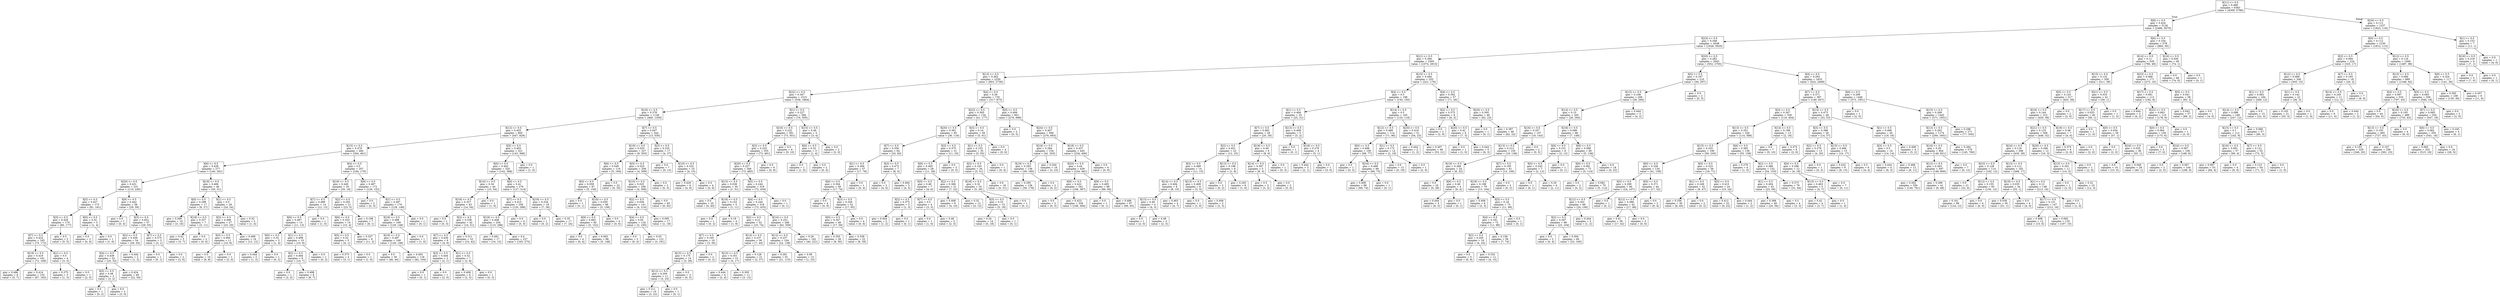 digraph Tree {
node [shape=box] ;
0 [label="X[11] <= 0.5\ngini = 0.489\nsamples = 6363\nvalue = [4309, 5786]"] ;
1 [label="X[8] <= 0.5\ngini = 0.424\nsamples = 5126\nvalue = [2486, 5670]"] ;
0 -> 1 [labeldistance=2.5, labelangle=45, headlabel="True"] ;
2 [label="X[23] <= 0.5\ngini = 0.348\nsamples = 4548\nvalue = [1626, 5620]"] ;
1 -> 2 ;
3 [label="X[21] <= 0.5\ngini = 0.394\nsamples = 2505\nvalue = [1074, 2915]"] ;
2 -> 3 ;
4 [label="X[13] <= 0.5\ngini = 0.362\nsamples = 2250\nvalue = [853, 2739]"] ;
3 -> 4 ;
5 [label="X[22] <= 0.5\ngini = 0.347\nsamples = 1515\nvalue = [536, 1864]"] ;
4 -> 5 ;
6 [label="X[16] <= 0.5\ngini = 0.378\nsamples = 1149\nvalue = [460, 1359]"] ;
5 -> 6 ;
7 [label="X[12] <= 0.5\ngini = 0.455\nsamples = 805\nvalue = [447, 829]"] ;
6 -> 7 ;
8 [label="X[15] <= 0.5\ngini = 0.479\nsamples = 484\nvalue = [304, 461]"] ;
7 -> 8 ;
9 [label="X[6] <= 0.5\ngini = 0.439\nsamples = 277\nvalue = [140, 291]"] ;
8 -> 9 ;
10 [label="X[20] <= 0.5\ngini = 0.431\nsamples = 231\nvalue = [110, 240]"] ;
9 -> 10 ;
11 [label="X[5] <= 0.5\ngini = 0.427\nsamples = 173\nvalue = [81, 181]"] ;
10 -> 11 ;
12 [label="X[3] <= 0.5\ngini = 0.429\nsamples = 170\nvalue = [80, 177]"] ;
11 -> 12 ;
13 [label="X[7] <= 0.5\ngini = 0.423\nsamples = 165\nvalue = [75, 172]"] ;
12 -> 13 ;
14 [label="X[19] <= 0.5\ngini = 0.419\nsamples = 161\nvalue = [72, 169]"] ;
13 -> 14 ;
15 [label="gini = 0.486\nsamples = 9\nvalue = [5, 7]"] ;
14 -> 15 ;
16 [label="gini = 0.414\nsamples = 152\nvalue = [67, 162]"] ;
14 -> 16 ;
17 [label="X[1] <= 0.5\ngini = 0.5\nsamples = 4\nvalue = [3, 3]"] ;
13 -> 17 ;
18 [label="gini = 0.375\nsamples = 3\nvalue = [1, 3]"] ;
17 -> 18 ;
19 [label="gini = 0.0\nsamples = 1\nvalue = [2, 0]"] ;
17 -> 19 ;
20 [label="gini = 0.5\nsamples = 5\nvalue = [5, 5]"] ;
12 -> 20 ;
21 [label="X[0] <= 0.5\ngini = 0.32\nsamples = 3\nvalue = [1, 4]"] ;
11 -> 21 ;
22 [label="gini = 0.0\nsamples = 2\nvalue = [0, 4]"] ;
21 -> 22 ;
23 [label="gini = 0.0\nsamples = 1\nvalue = [1, 0]"] ;
21 -> 23 ;
24 [label="X[9] <= 0.5\ngini = 0.442\nsamples = 58\nvalue = [29, 59]"] ;
10 -> 24 ;
25 [label="gini = 0.0\nsamples = 1\nvalue = [0, 4]"] ;
24 -> 25 ;
26 [label="X[3] <= 0.5\ngini = 0.452\nsamples = 57\nvalue = [29, 55]"] ;
24 -> 26 ;
27 [label="X[2] <= 0.5\ngini = 0.439\nsamples = 54\nvalue = [26, 54]"] ;
26 -> 27 ;
28 [label="X[4] <= 0.5\ngini = 0.439\nsamples = 52\nvalue = [25, 52]"] ;
27 -> 28 ;
29 [label="X[5] <= 0.5\ngini = 0.48\nsamples = 3\nvalue = [3, 2]"] ;
28 -> 29 ;
30 [label="gini = 0.0\nsamples = 1\nvalue = [0, 2]"] ;
29 -> 30 ;
31 [label="gini = 0.0\nsamples = 2\nvalue = [3, 0]"] ;
29 -> 31 ;
32 [label="gini = 0.424\nsamples = 49\nvalue = [22, 50]"] ;
28 -> 32 ;
33 [label="gini = 0.444\nsamples = 2\nvalue = [1, 2]"] ;
27 -> 33 ;
34 [label="X[7] <= 0.5\ngini = 0.375\nsamples = 3\nvalue = [3, 1]"] ;
26 -> 34 ;
35 [label="gini = 0.0\nsamples = 1\nvalue = [0, 1]"] ;
34 -> 35 ;
36 [label="gini = 0.0\nsamples = 2\nvalue = [3, 0]"] ;
34 -> 36 ;
37 [label="X[19] <= 0.5\ngini = 0.466\nsamples = 46\nvalue = [30, 51]"] ;
9 -> 37 ;
38 [label="X[0] <= 0.5\ngini = 0.298\nsamples = 17\nvalue = [6, 27]"] ;
37 -> 38 ;
39 [label="gini = 0.266\nsamples = 10\nvalue = [3, 16]"] ;
38 -> 39 ;
40 [label="X[18] <= 0.5\ngini = 0.337\nsamples = 7\nvalue = [3, 11]"] ;
38 -> 40 ;
41 [label="gini = 0.42\nsamples = 5\nvalue = [3, 7]"] ;
40 -> 41 ;
42 [label="gini = 0.0\nsamples = 2\nvalue = [0, 4]"] ;
40 -> 42 ;
43 [label="X[1] <= 0.5\ngini = 0.5\nsamples = 29\nvalue = [24, 24]"] ;
37 -> 43 ;
44 [label="X[2] <= 0.5\ngini = 0.498\nsamples = 27\nvalue = [23, 20]"] ;
43 -> 44 ;
45 [label="X[3] <= 0.5\ngini = 0.494\nsamples = 11\nvalue = [10, 8]"] ;
44 -> 45 ;
46 [label="gini = 0.5\nsamples = 10\nvalue = [8, 8]"] ;
45 -> 46 ;
47 [label="gini = 0.0\nsamples = 1\nvalue = [2, 0]"] ;
45 -> 47 ;
48 [label="gini = 0.499\nsamples = 16\nvalue = [13, 12]"] ;
44 -> 48 ;
49 [label="gini = 0.32\nsamples = 2\nvalue = [1, 4]"] ;
43 -> 49 ;
50 [label="X[4] <= 0.5\ngini = 0.5\nsamples = 207\nvalue = [164, 170]"] ;
8 -> 50 ;
51 [label="X[19] <= 0.5\ngini = 0.449\nsamples = 35\nvalue = [35, 18]"] ;
50 -> 51 ;
52 [label="X[7] <= 0.5\ngini = 0.499\nsamples = 14\nvalue = [12, 13]"] ;
51 -> 52 ;
53 [label="X[6] <= 0.5\ngini = 0.497\nsamples = 13\nvalue = [11, 13]"] ;
52 -> 53 ;
54 [label="X[0] <= 0.5\ngini = 0.32\nsamples = 3\nvalue = [1, 4]"] ;
53 -> 54 ;
55 [label="gini = 0.444\nsamples = 2\nvalue = [1, 2]"] ;
54 -> 55 ;
56 [label="gini = 0.0\nsamples = 1\nvalue = [0, 2]"] ;
54 -> 56 ;
57 [label="X[1] <= 0.5\ngini = 0.499\nsamples = 10\nvalue = [10, 9]"] ;
53 -> 57 ;
58 [label="X[2] <= 0.5\ngini = 0.484\nsamples = 9\nvalue = [10, 7]"] ;
57 -> 58 ;
59 [label="gini = 0.0\nsamples = 1\nvalue = [2, 0]"] ;
58 -> 59 ;
60 [label="gini = 0.498\nsamples = 8\nvalue = [8, 7]"] ;
58 -> 60 ;
61 [label="gini = 0.0\nsamples = 1\nvalue = [0, 2]"] ;
57 -> 61 ;
62 [label="gini = 0.0\nsamples = 1\nvalue = [1, 0]"] ;
52 -> 62 ;
63 [label="X[2] <= 0.5\ngini = 0.293\nsamples = 21\nvalue = [23, 5]"] ;
51 -> 63 ;
64 [label="X[6] <= 0.5\ngini = 0.332\nsamples = 14\nvalue = [15, 4]"] ;
63 -> 64 ;
65 [label="X[5] <= 0.5\ngini = 0.32\nsamples = 5\nvalue = [4, 1]"] ;
64 -> 65 ;
66 [label="gini = 0.375\nsamples = 4\nvalue = [3, 1]"] ;
65 -> 66 ;
67 [label="gini = 0.0\nsamples = 1\nvalue = [1, 0]"] ;
65 -> 67 ;
68 [label="gini = 0.337\nsamples = 9\nvalue = [11, 3]"] ;
64 -> 68 ;
69 [label="gini = 0.198\nsamples = 7\nvalue = [8, 1]"] ;
63 -> 69 ;
70 [label="X[9] <= 0.5\ngini = 0.497\nsamples = 172\nvalue = [129, 152]"] ;
50 -> 70 ;
71 [label="gini = 0.0\nsamples = 2\nvalue = [0, 3]"] ;
70 -> 71 ;
72 [label="X[1] <= 0.5\ngini = 0.497\nsamples = 170\nvalue = [129, 149]"] ;
70 -> 72 ;
73 [label="X[18] <= 0.5\ngini = 0.498\nsamples = 169\nvalue = [129, 148]"] ;
72 -> 73 ;
74 [label="X[19] <= 0.5\ngini = 0.497\nsamples = 168\nvalue = [128, 148]"] ;
73 -> 74 ;
75 [label="gini = 0.5\nsamples = 50\nvalue = [46, 44]"] ;
74 -> 75 ;
76 [label="gini = 0.493\nsamples = 118\nvalue = [82, 104]"] ;
74 -> 76 ;
77 [label="gini = 0.0\nsamples = 1\nvalue = [1, 0]"] ;
73 -> 77 ;
78 [label="gini = 0.0\nsamples = 1\nvalue = [0, 1]"] ;
72 -> 78 ;
79 [label="X[5] <= 0.5\ngini = 0.403\nsamples = 321\nvalue = [143, 368]"] ;
7 -> 79 ;
80 [label="X[0] <= 0.5\ngini = 0.402\nsamples = 320\nvalue = [142, 368]"] ;
79 -> 80 ;
81 [label="X[10] <= 0.5\ngini = 0.34\nsamples = 44\nvalue = [15, 54]"] ;
80 -> 81 ;
82 [label="X[19] <= 0.5\ngini = 0.327\nsamples = 43\nvalue = [14, 54]"] ;
81 -> 82 ;
83 [label="gini = 0.0\nsamples = 1\nvalue = [0, 3]"] ;
82 -> 83 ;
84 [label="X[2] <= 0.5\ngini = 0.338\nsamples = 42\nvalue = [14, 51]"] ;
82 -> 84 ;
85 [label="X[7] <= 0.5\ngini = 0.426\nsamples = 9\nvalue = [4, 9]"] ;
84 -> 85 ;
86 [label="X[3] <= 0.5\ngini = 0.444\nsamples = 2\nvalue = [2, 1]"] ;
85 -> 86 ;
87 [label="gini = 0.0\nsamples = 1\nvalue = [0, 1]"] ;
86 -> 87 ;
88 [label="gini = 0.0\nsamples = 1\nvalue = [2, 0]"] ;
86 -> 88 ;
89 [label="X[1] <= 0.5\ngini = 0.32\nsamples = 7\nvalue = [2, 8]"] ;
85 -> 89 ;
90 [label="gini = 0.408\nsamples = 6\nvalue = [2, 5]"] ;
89 -> 90 ;
91 [label="gini = 0.0\nsamples = 1\nvalue = [0, 3]"] ;
89 -> 91 ;
92 [label="gini = 0.311\nsamples = 33\nvalue = [10, 42]"] ;
84 -> 92 ;
93 [label="gini = 0.0\nsamples = 1\nvalue = [1, 0]"] ;
81 -> 93 ;
94 [label="X[6] <= 0.5\ngini = 0.41\nsamples = 276\nvalue = [127, 314]"] ;
80 -> 94 ;
95 [label="X[7] <= 0.5\ngini = 0.415\nsamples = 258\nvalue = [120, 288]"] ;
94 -> 95 ;
96 [label="X[19] <= 0.5\ngini = 0.408\nsamples = 254\nvalue = [115, 288]"] ;
95 -> 96 ;
97 [label="gini = 0.491\nsamples = 17\nvalue = [10, 13]"] ;
96 -> 97 ;
98 [label="gini = 0.4\nsamples = 237\nvalue = [105, 275]"] ;
96 -> 98 ;
99 [label="gini = 0.0\nsamples = 4\nvalue = [5, 0]"] ;
95 -> 99 ;
100 [label="X[19] <= 0.5\ngini = 0.334\nsamples = 18\nvalue = [7, 26]"] ;
94 -> 100 ;
101 [label="gini = 0.0\nsamples = 1\nvalue = [0, 2]"] ;
100 -> 101 ;
102 [label="gini = 0.35\nsamples = 17\nvalue = [7, 24]"] ;
100 -> 102 ;
103 [label="gini = 0.0\nsamples = 1\nvalue = [1, 0]"] ;
79 -> 103 ;
104 [label="X[7] <= 0.5\ngini = 0.047\nsamples = 344\nvalue = [13, 530]"] ;
6 -> 104 ;
105 [label="X[19] <= 0.5\ngini = 0.035\nsamples = 327\nvalue = [9, 503]"] ;
104 -> 105 ;
106 [label="X[6] <= 0.5\ngini = 0.049\nsamples = 119\nvalue = [5, 194]"] ;
105 -> 106 ;
107 [label="X[0] <= 0.5\ngini = 0.059\nsamples = 97\nvalue = [5, 159]"] ;
106 -> 107 ;
108 [label="gini = 0.0\nsamples = 1\nvalue = [0, 1]"] ;
107 -> 108 ;
109 [label="X[18] <= 0.5\ngini = 0.059\nsamples = 96\nvalue = [5, 158]"] ;
107 -> 109 ;
110 [label="X[9] <= 0.5\ngini = 0.062\nsamples = 92\nvalue = [5, 152]"] ;
109 -> 110 ;
111 [label="gini = 0.0\nsamples = 4\nvalue = [0, 4]"] ;
110 -> 111 ;
112 [label="gini = 0.063\nsamples = 88\nvalue = [5, 148]"] ;
110 -> 112 ;
113 [label="gini = 0.0\nsamples = 4\nvalue = [0, 6]"] ;
109 -> 113 ;
114 [label="gini = 0.0\nsamples = 22\nvalue = [0, 35]"] ;
106 -> 114 ;
115 [label="X[5] <= 0.5\ngini = 0.025\nsamples = 208\nvalue = [4, 309]"] ;
105 -> 115 ;
116 [label="X[10] <= 0.5\ngini = 0.025\nsamples = 206\nvalue = [4, 306]"] ;
115 -> 116 ;
117 [label="X[2] <= 0.5\ngini = 0.036\nsamples = 141\nvalue = [4, 214]"] ;
116 -> 117 ;
118 [label="X[4] <= 0.5\ngini = 0.03\nsamples = 124\nvalue = [3, 195]"] ;
117 -> 118 ;
119 [label="gini = 0.0\nsamples = 3\nvalue = [0, 4]"] ;
118 -> 119 ;
120 [label="gini = 0.03\nsamples = 121\nvalue = [3, 191]"] ;
118 -> 120 ;
121 [label="gini = 0.095\nsamples = 17\nvalue = [1, 19]"] ;
117 -> 121 ;
122 [label="gini = 0.0\nsamples = 65\nvalue = [0, 92]"] ;
116 -> 122 ;
123 [label="gini = 0.0\nsamples = 2\nvalue = [0, 3]"] ;
115 -> 123 ;
124 [label="X[3] <= 0.5\ngini = 0.225\nsamples = 17\nvalue = [4, 27]"] ;
104 -> 124 ;
125 [label="gini = 0.0\nsamples = 7\nvalue = [0, 12]"] ;
124 -> 125 ;
126 [label="X[10] <= 0.5\ngini = 0.332\nsamples = 10\nvalue = [4, 15]"] ;
124 -> 126 ;
127 [label="gini = 0.426\nsamples = 6\nvalue = [4, 9]"] ;
126 -> 127 ;
128 [label="gini = 0.0\nsamples = 4\nvalue = [0, 6]"] ;
126 -> 128 ;
129 [label="X[1] <= 0.5\ngini = 0.227\nsamples = 366\nvalue = [76, 505]"] ;
5 -> 129 ;
130 [label="X[16] <= 0.5\ngini = 0.222\nsamples = 361\nvalue = [73, 501]"] ;
129 -> 130 ;
131 [label="X[3] <= 0.5\ngini = 0.225\nsamples = 355\nvalue = [73, 491]"] ;
130 -> 131 ;
132 [label="X[20] <= 0.5\ngini = 0.227\nsamples = 349\nvalue = [73, 485]"] ;
131 -> 132 ;
133 [label="X[15] <= 0.5\ngini = 0.038\nsamples = 30\nvalue = [1, 51]"] ;
132 -> 133 ;
134 [label="gini = 0.0\nsamples = 25\nvalue = [0, 40]"] ;
133 -> 134 ;
135 [label="X[18] <= 0.5\ngini = 0.153\nsamples = 5\nvalue = [1, 11]"] ;
133 -> 135 ;
136 [label="gini = 0.0\nsamples = 1\nvalue = [0, 2]"] ;
135 -> 136 ;
137 [label="gini = 0.18\nsamples = 4\nvalue = [1, 9]"] ;
135 -> 137 ;
138 [label="X[5] <= 0.5\ngini = 0.244\nsamples = 319\nvalue = [72, 434]"] ;
132 -> 138 ;
139 [label="X[4] <= 0.5\ngini = 0.244\nsamples = 318\nvalue = [72, 433]"] ;
138 -> 139 ;
140 [label="X[2] <= 0.5\ngini = 0.21\nsamples = 52\nvalue = [10, 74]"] ;
139 -> 140 ;
141 [label="X[7] <= 0.5\ngini = 0.165\nsamples = 16\nvalue = [3, 30]"] ;
140 -> 141 ;
142 [label="X[15] <= 0.5\ngini = 0.175\nsamples = 14\nvalue = [3, 28]"] ;
141 -> 142 ;
143 [label="X[12] <= 0.5\ngini = 0.204\nsamples = 11\nvalue = [3, 23]"] ;
142 -> 143 ;
144 [label="gini = 0.211\nsamples = 10\nvalue = [3, 22]"] ;
143 -> 144 ;
145 [label="gini = 0.0\nsamples = 1\nvalue = [0, 1]"] ;
143 -> 145 ;
146 [label="gini = 0.0\nsamples = 3\nvalue = [0, 5]"] ;
142 -> 146 ;
147 [label="gini = 0.0\nsamples = 2\nvalue = [0, 2]"] ;
141 -> 147 ;
148 [label="X[14] <= 0.5\ngini = 0.237\nsamples = 36\nvalue = [7, 44]"] ;
140 -> 148 ;
149 [label="X[15] <= 0.5\ngini = 0.351\nsamples = 15\nvalue = [5, 17]"] ;
148 -> 149 ;
150 [label="gini = 0.444\nsamples = 4\nvalue = [2, 4]"] ;
149 -> 150 ;
151 [label="gini = 0.305\nsamples = 11\nvalue = [3, 13]"] ;
149 -> 151 ;
152 [label="gini = 0.128\nsamples = 21\nvalue = [2, 27]"] ;
148 -> 152 ;
153 [label="X[14] <= 0.5\ngini = 0.251\nsamples = 266\nvalue = [62, 359]"] ;
139 -> 153 ;
154 [label="X[12] <= 0.5\ngini = 0.237\nsamples = 104\nvalue = [22, 138]"] ;
153 -> 154 ;
155 [label="gini = 0.261\nsamples = 91\nvalue = [21, 115]"] ;
154 -> 155 ;
156 [label="gini = 0.08\nsamples = 13\nvalue = [1, 23]"] ;
154 -> 156 ;
157 [label="gini = 0.26\nsamples = 162\nvalue = [40, 221]"] ;
153 -> 157 ;
158 [label="gini = 0.0\nsamples = 1\nvalue = [0, 1]"] ;
138 -> 158 ;
159 [label="gini = 0.0\nsamples = 6\nvalue = [0, 6]"] ;
131 -> 159 ;
160 [label="gini = 0.0\nsamples = 6\nvalue = [0, 10]"] ;
130 -> 160 ;
161 [label="X[15] <= 0.5\ngini = 0.49\nsamples = 5\nvalue = [3, 4]"] ;
129 -> 161 ;
162 [label="X[6] <= 0.5\ngini = 0.32\nsamples = 3\nvalue = [1, 4]"] ;
161 -> 162 ;
163 [label="gini = 0.0\nsamples = 1\nvalue = [1, 0]"] ;
162 -> 163 ;
164 [label="gini = 0.0\nsamples = 2\nvalue = [0, 4]"] ;
162 -> 164 ;
165 [label="gini = 0.0\nsamples = 2\nvalue = [2, 0]"] ;
161 -> 165 ;
166 [label="X[4] <= 0.5\ngini = 0.39\nsamples = 735\nvalue = [317, 875]"] ;
4 -> 166 ;
167 [label="X[22] <= 0.5\ngini = 0.305\nsamples = 134\nvalue = [41, 177]"] ;
166 -> 167 ;
168 [label="X[20] <= 0.5\ngini = 0.361\nsamples = 95\nvalue = [36, 116]"] ;
167 -> 168 ;
169 [label="X[7] <= 0.5\ngini = 0.356\nsamples = 64\nvalue = [25, 83]"] ;
168 -> 169 ;
170 [label="X[1] <= 0.5\ngini = 0.294\nsamples = 57\nvalue = [17, 78]"] ;
169 -> 170 ;
171 [label="X[6] <= 0.5\ngini = 0.304\nsamples = 56\nvalue = [17, 74]"] ;
170 -> 171 ;
172 [label="gini = 0.0\nsamples = 4\nvalue = [0, 9]"] ;
171 -> 172 ;
173 [label="X[3] <= 0.5\ngini = 0.329\nsamples = 52\nvalue = [17, 65]"] ;
171 -> 173 ;
174 [label="X[0] <= 0.5\ngini = 0.347\nsamples = 48\nvalue = [17, 59]"] ;
173 -> 174 ;
175 [label="gini = 0.355\nsamples = 26\nvalue = [9, 30]"] ;
174 -> 175 ;
176 [label="gini = 0.339\nsamples = 22\nvalue = [8, 29]"] ;
174 -> 176 ;
177 [label="gini = 0.0\nsamples = 4\nvalue = [0, 6]"] ;
173 -> 177 ;
178 [label="gini = 0.0\nsamples = 1\nvalue = [0, 4]"] ;
170 -> 178 ;
179 [label="X[3] <= 0.5\ngini = 0.473\nsamples = 7\nvalue = [8, 5]"] ;
169 -> 179 ;
180 [label="gini = 0.0\nsamples = 2\nvalue = [4, 0]"] ;
179 -> 180 ;
181 [label="gini = 0.494\nsamples = 5\nvalue = [4, 5]"] ;
179 -> 181 ;
182 [label="X[3] <= 0.5\ngini = 0.375\nsamples = 31\nvalue = [11, 33]"] ;
168 -> 182 ;
183 [label="X[6] <= 0.5\ngini = 0.405\nsamples = 28\nvalue = [11, 28]"] ;
182 -> 183 ;
184 [label="X[0] <= 0.5\ngini = 0.48\nsamples = 7\nvalue = [4, 6]"] ;
183 -> 184 ;
185 [label="X[2] <= 0.5\ngini = 0.375\nsamples = 3\nvalue = [1, 3]"] ;
184 -> 185 ;
186 [label="gini = 0.444\nsamples = 2\nvalue = [1, 2]"] ;
185 -> 186 ;
187 [label="gini = 0.0\nsamples = 1\nvalue = [0, 1]"] ;
185 -> 187 ;
188 [label="X[7] <= 0.5\ngini = 0.5\nsamples = 4\nvalue = [3, 3]"] ;
184 -> 188 ;
189 [label="gini = 0.0\nsamples = 1\nvalue = [1, 0]"] ;
188 -> 189 ;
190 [label="gini = 0.48\nsamples = 3\nvalue = [2, 3]"] ;
188 -> 190 ;
191 [label="X[2] <= 0.5\ngini = 0.366\nsamples = 21\nvalue = [7, 22]"] ;
183 -> 191 ;
192 [label="gini = 0.408\nsamples = 9\nvalue = [4, 10]"] ;
191 -> 192 ;
193 [label="gini = 0.32\nsamples = 12\nvalue = [3, 12]"] ;
191 -> 193 ;
194 [label="gini = 0.0\nsamples = 3\nvalue = [0, 5]"] ;
182 -> 194 ;
195 [label="X[3] <= 0.5\ngini = 0.14\nsamples = 39\nvalue = [5, 61]"] ;
167 -> 195 ;
196 [label="X[1] <= 0.5\ngini = 0.153\nsamples = 35\nvalue = [5, 55]"] ;
195 -> 196 ;
197 [label="X[2] <= 0.5\ngini = 0.163\nsamples = 34\nvalue = [5, 51]"] ;
196 -> 197 ;
198 [label="X[18] <= 0.5\ngini = 0.32\nsamples = 16\nvalue = [5, 20]"] ;
197 -> 198 ;
199 [label="X[5] <= 0.5\ngini = 0.33\nsamples = 15\nvalue = [5, 19]"] ;
198 -> 199 ;
200 [label="gini = 0.34\nsamples = 14\nvalue = [5, 18]"] ;
199 -> 200 ;
201 [label="gini = 0.0\nsamples = 1\nvalue = [0, 1]"] ;
199 -> 201 ;
202 [label="gini = 0.0\nsamples = 1\nvalue = [0, 1]"] ;
198 -> 202 ;
203 [label="gini = 0.0\nsamples = 18\nvalue = [0, 31]"] ;
197 -> 203 ;
204 [label="gini = 0.0\nsamples = 1\nvalue = [0, 4]"] ;
196 -> 204 ;
205 [label="gini = 0.0\nsamples = 4\nvalue = [0, 6]"] ;
195 -> 205 ;
206 [label="X[0] <= 0.5\ngini = 0.406\nsamples = 601\nvalue = [276, 698]"] ;
166 -> 206 ;
207 [label="gini = 0.0\nsamples = 2\nvalue = [0, 5]"] ;
206 -> 207 ;
208 [label="X[24] <= 0.5\ngini = 0.407\nsamples = 599\nvalue = [276, 693]"] ;
206 -> 208 ;
209 [label="X[18] <= 0.5\ngini = 0.284\nsamples = 154\nvalue = [42, 203]"] ;
208 -> 209 ;
210 [label="X[19] <= 0.5\ngini = 0.293\nsamples = 138\nvalue = [39, 180]"] ;
209 -> 210 ;
211 [label="gini = 0.295\nsamples = 136\nvalue = [39, 178]"] ;
210 -> 211 ;
212 [label="gini = 0.0\nsamples = 2\nvalue = [0, 2]"] ;
210 -> 212 ;
213 [label="gini = 0.204\nsamples = 16\nvalue = [3, 23]"] ;
209 -> 213 ;
214 [label="X[18] <= 0.5\ngini = 0.437\nsamples = 445\nvalue = [234, 490]"] ;
208 -> 214 ;
215 [label="X[20] <= 0.5\ngini = 0.44\nsamples = 439\nvalue = [234, 481]"] ;
214 -> 215 ;
216 [label="X[9] <= 0.5\ngini = 0.422\nsamples = 341\nvalue = [168, 387]"] ;
215 -> 216 ;
217 [label="gini = 0.0\nsamples = 2\nvalue = [0, 3]"] ;
216 -> 217 ;
218 [label="gini = 0.423\nsamples = 339\nvalue = [168, 384]"] ;
216 -> 218 ;
219 [label="X[9] <= 0.5\ngini = 0.485\nsamples = 98\nvalue = [66, 94]"] ;
215 -> 219 ;
220 [label="gini = 0.0\nsamples = 1\nvalue = [0, 1]"] ;
219 -> 220 ;
221 [label="gini = 0.486\nsamples = 97\nvalue = [66, 93]"] ;
219 -> 221 ;
222 [label="gini = 0.0\nsamples = 6\nvalue = [0, 9]"] ;
214 -> 222 ;
223 [label="X[15] <= 0.5\ngini = 0.494\nsamples = 255\nvalue = [221, 176]"] ;
3 -> 223 ;
224 [label="X[4] <= 0.5\ngini = 0.5\nsamples = 198\nvalue = [150, 150]"] ;
223 -> 224 ;
225 [label="X[1] <= 0.5\ngini = 0.494\nsamples = 33\nvalue = [25, 31]"] ;
224 -> 225 ;
226 [label="X[7] <= 0.5\ngini = 0.483\nsamples = 28\nvalue = [20, 29]"] ;
225 -> 226 ;
227 [label="X[2] <= 0.5\ngini = 0.451\nsamples = 22\nvalue = [12, 23]"] ;
226 -> 227 ;
228 [label="X[3] <= 0.5\ngini = 0.488\nsamples = 14\nvalue = [11, 15]"] ;
227 -> 228 ;
229 [label="X[14] <= 0.5\ngini = 0.494\nsamples = 8\nvalue = [8, 10]"] ;
228 -> 229 ;
230 [label="X[13] <= 0.5\ngini = 0.49\nsamples = 4\nvalue = [4, 3]"] ;
229 -> 230 ;
231 [label="gini = 0.0\nsamples = 1\nvalue = [2, 0]"] ;
230 -> 231 ;
232 [label="gini = 0.48\nsamples = 3\nvalue = [2, 3]"] ;
230 -> 232 ;
233 [label="gini = 0.463\nsamples = 4\nvalue = [4, 7]"] ;
229 -> 233 ;
234 [label="X[13] <= 0.5\ngini = 0.469\nsamples = 6\nvalue = [3, 5]"] ;
228 -> 234 ;
235 [label="gini = 0.0\nsamples = 1\nvalue = [1, 0]"] ;
234 -> 235 ;
236 [label="gini = 0.408\nsamples = 5\nvalue = [2, 5]"] ;
234 -> 236 ;
237 [label="X[13] <= 0.5\ngini = 0.198\nsamples = 8\nvalue = [1, 8]"] ;
227 -> 237 ;
238 [label="gini = 0.0\nsamples = 2\nvalue = [0, 2]"] ;
237 -> 238 ;
239 [label="gini = 0.245\nsamples = 6\nvalue = [1, 6]"] ;
237 -> 239 ;
240 [label="X[18] <= 0.5\ngini = 0.49\nsamples = 6\nvalue = [8, 6]"] ;
226 -> 240 ;
241 [label="X[14] <= 0.5\ngini = 0.397\nsamples = 5\nvalue = [8, 3]"] ;
240 -> 241 ;
242 [label="gini = 0.5\nsamples = 3\nvalue = [3, 3]"] ;
241 -> 242 ;
243 [label="gini = 0.0\nsamples = 2\nvalue = [5, 0]"] ;
241 -> 243 ;
244 [label="gini = 0.0\nsamples = 1\nvalue = [0, 3]"] ;
240 -> 244 ;
245 [label="X[13] <= 0.5\ngini = 0.408\nsamples = 5\nvalue = [5, 2]"] ;
225 -> 245 ;
246 [label="gini = 0.0\nsamples = 1\nvalue = [0, 1]"] ;
245 -> 246 ;
247 [label="X[18] <= 0.5\ngini = 0.278\nsamples = 4\nvalue = [5, 1]"] ;
245 -> 247 ;
248 [label="gini = 0.444\nsamples = 3\nvalue = [2, 1]"] ;
247 -> 248 ;
249 [label="gini = 0.0\nsamples = 1\nvalue = [3, 0]"] ;
247 -> 249 ;
250 [label="X[14] <= 0.5\ngini = 0.5\nsamples = 165\nvalue = [125, 119]"] ;
224 -> 250 ;
251 [label="X[12] <= 0.5\ngini = 0.489\nsamples = 114\nvalue = [71, 96]"] ;
250 -> 251 ;
252 [label="X[0] <= 0.5\ngini = 0.498\nsamples = 100\nvalue = [69, 77]"] ;
251 -> 252 ;
253 [label="gini = 0.0\nsamples = 1\nvalue = [0, 2]"] ;
252 -> 253 ;
254 [label="X[16] <= 0.5\ngini = 0.499\nsamples = 99\nvalue = [69, 75]"] ;
252 -> 254 ;
255 [label="gini = 0.499\nsamples = 98\nvalue = [69, 74]"] ;
254 -> 255 ;
256 [label="gini = 0.0\nsamples = 1\nvalue = [0, 1]"] ;
254 -> 256 ;
257 [label="X[1] <= 0.5\ngini = 0.172\nsamples = 14\nvalue = [2, 19]"] ;
251 -> 257 ;
258 [label="gini = 0.0\nsamples = 13\nvalue = [0, 19]"] ;
257 -> 258 ;
259 [label="gini = 0.0\nsamples = 1\nvalue = [2, 0]"] ;
257 -> 259 ;
260 [label="X[20] <= 0.5\ngini = 0.419\nsamples = 51\nvalue = [54, 23]"] ;
250 -> 260 ;
261 [label="gini = 0.444\nsamples = 2\nvalue = [1, 2]"] ;
260 -> 261 ;
262 [label="gini = 0.407\nsamples = 49\nvalue = [53, 21]"] ;
260 -> 262 ;
263 [label="X[4] <= 0.5\ngini = 0.392\nsamples = 57\nvalue = [71, 26]"] ;
223 -> 263 ;
264 [label="X[2] <= 0.5\ngini = 0.375\nsamples = 8\nvalue = [9, 3]"] ;
263 -> 264 ;
265 [label="gini = 0.0\nsamples = 2\nvalue = [2, 0]"] ;
264 -> 265 ;
266 [label="X[20] <= 0.5\ngini = 0.42\nsamples = 6\nvalue = [7, 3]"] ;
264 -> 266 ;
267 [label="gini = 0.0\nsamples = 1\nvalue = [1, 0]"] ;
266 -> 267 ;
268 [label="gini = 0.444\nsamples = 5\nvalue = [6, 3]"] ;
266 -> 268 ;
269 [label="X[20] <= 0.5\ngini = 0.395\nsamples = 49\nvalue = [62, 23]"] ;
263 -> 269 ;
270 [label="gini = 0.0\nsamples = 1\nvalue = [0, 1]"] ;
269 -> 270 ;
271 [label="gini = 0.387\nsamples = 48\nvalue = [62, 22]"] ;
269 -> 271 ;
272 [label="X[20] <= 0.5\ngini = 0.282\nsamples = 2043\nvalue = [552, 2705]"] ;
2 -> 272 ;
273 [label="X[5] <= 0.5\ngini = 0.167\nsamples = 210\nvalue = [30, 297]"] ;
272 -> 273 ;
274 [label="X[12] <= 0.5\ngini = 0.168\nsamples = 208\nvalue = [30, 294]"] ;
273 -> 274 ;
275 [label="X[14] <= 0.5\ngini = 0.15\nsamples = 205\nvalue = [26, 292]"] ;
274 -> 275 ;
276 [label="X[16] <= 0.5\ngini = 0.207\nsamples = 107\nvalue = [19, 143]"] ;
275 -> 276 ;
277 [label="X[13] <= 0.5\ngini = 0.213\nsamples = 105\nvalue = [19, 138]"] ;
276 -> 277 ;
278 [label="X[19] <= 0.5\ngini = 0.266\nsamples = 24\nvalue = [6, 32]"] ;
277 -> 278 ;
279 [label="gini = 0.0\nsamples = 20\nvalue = [0, 28]"] ;
278 -> 279 ;
280 [label="X[6] <= 0.5\ngini = 0.48\nsamples = 4\nvalue = [6, 4]"] ;
278 -> 280 ;
281 [label="gini = 0.444\nsamples = 3\nvalue = [6, 3]"] ;
280 -> 281 ;
282 [label="gini = 0.0\nsamples = 1\nvalue = [0, 1]"] ;
280 -> 282 ;
283 [label="X[7] <= 0.5\ngini = 0.195\nsamples = 81\nvalue = [13, 106]"] ;
277 -> 283 ;
284 [label="X[18] <= 0.5\ngini = 0.198\nsamples = 79\nvalue = [13, 104]"] ;
283 -> 284 ;
285 [label="gini = 0.408\nsamples = 6\nvalue = [2, 5]"] ;
284 -> 285 ;
286 [label="X[3] <= 0.5\ngini = 0.18\nsamples = 73\nvalue = [11, 99]"] ;
284 -> 286 ;
287 [label="X[4] <= 0.5\ngini = 0.181\nsamples = 72\nvalue = [11, 98]"] ;
286 -> 287 ;
288 [label="X[2] <= 0.5\ngini = 0.245\nsamples = 16\nvalue = [4, 24]"] ;
287 -> 288 ;
289 [label="gini = 0.0\nsamples = 5\nvalue = [0, 9]"] ;
288 -> 289 ;
290 [label="gini = 0.332\nsamples = 11\nvalue = [4, 15]"] ;
288 -> 290 ;
291 [label="gini = 0.158\nsamples = 56\nvalue = [7, 74]"] ;
287 -> 291 ;
292 [label="gini = 0.0\nsamples = 1\nvalue = [0, 1]"] ;
286 -> 292 ;
293 [label="gini = 0.0\nsamples = 2\nvalue = [0, 2]"] ;
283 -> 293 ;
294 [label="gini = 0.0\nsamples = 2\nvalue = [0, 5]"] ;
276 -> 294 ;
295 [label="X[18] <= 0.5\ngini = 0.086\nsamples = 98\nvalue = [7, 149]"] ;
275 -> 295 ;
296 [label="X[6] <= 0.5\ngini = 0.231\nsamples = 8\nvalue = [2, 13]"] ;
295 -> 296 ;
297 [label="X[0] <= 0.5\ngini = 0.245\nsamples = 7\nvalue = [2, 12]"] ;
296 -> 297 ;
298 [label="gini = 0.0\nsamples = 1\nvalue = [0, 1]"] ;
297 -> 298 ;
299 [label="gini = 0.26\nsamples = 6\nvalue = [2, 11]"] ;
297 -> 299 ;
300 [label="gini = 0.0\nsamples = 1\nvalue = [0, 1]"] ;
296 -> 300 ;
301 [label="X[6] <= 0.5\ngini = 0.068\nsamples = 90\nvalue = [5, 136]"] ;
295 -> 301 ;
302 [label="X[0] <= 0.5\ngini = 0.081\nsamples = 72\nvalue = [5, 114]"] ;
301 -> 302 ;
303 [label="gini = 0.0\nsamples = 2\nvalue = [0, 2]"] ;
302 -> 303 ;
304 [label="gini = 0.082\nsamples = 70\nvalue = [5, 112]"] ;
302 -> 304 ;
305 [label="gini = 0.0\nsamples = 18\nvalue = [0, 22]"] ;
301 -> 305 ;
306 [label="gini = 0.444\nsamples = 3\nvalue = [4, 2]"] ;
274 -> 306 ;
307 [label="gini = 0.0\nsamples = 2\nvalue = [0, 3]"] ;
273 -> 307 ;
308 [label="X[4] <= 0.5\ngini = 0.293\nsamples = 1833\nvalue = [522, 2408]"] ;
272 -> 308 ;
309 [label="X[7] <= 0.5\ngini = 0.371\nsamples = 387\nvalue = [149, 457]"] ;
308 -> 309 ;
310 [label="X[3] <= 0.5\ngini = 0.347\nsamples = 339\nvalue = [116, 404]"] ;
309 -> 310 ;
311 [label="X[13] <= 0.5\ngini = 0.351\nsamples = 326\nvalue = [114, 388]"] ;
310 -> 311 ;
312 [label="X[15] <= 0.5\ngini = 0.325\nsamples = 190\nvalue = [59, 230]"] ;
311 -> 312 ;
313 [label="X[0] <= 0.5\ngini = 0.326\nsamples = 134\nvalue = [41, 159]"] ;
312 -> 313 ;
314 [label="X[5] <= 0.5\ngini = 0.299\nsamples = 90\nvalue = [24, 107]"] ;
313 -> 314 ;
315 [label="X[12] <= 0.5\ngini = 0.301\nsamples = 89\nvalue = [24, 106]"] ;
314 -> 315 ;
316 [label="X[2] <= 0.5\ngini = 0.297\nsamples = 86\nvalue = [23, 104]"] ;
315 -> 316 ;
317 [label="gini = 0.0\nsamples = 2\nvalue = [0, 4]"] ;
316 -> 317 ;
318 [label="gini = 0.304\nsamples = 84\nvalue = [23, 100]"] ;
316 -> 318 ;
319 [label="gini = 0.444\nsamples = 3\nvalue = [1, 2]"] ;
315 -> 319 ;
320 [label="gini = 0.0\nsamples = 1\nvalue = [0, 1]"] ;
314 -> 320 ;
321 [label="X[5] <= 0.5\ngini = 0.371\nsamples = 44\nvalue = [17, 52]"] ;
313 -> 321 ;
322 [label="X[12] <= 0.5\ngini = 0.386\nsamples = 42\nvalue = [17, 48]"] ;
321 -> 322 ;
323 [label="gini = 0.41\nsamples = 39\nvalue = [17, 42]"] ;
322 -> 323 ;
324 [label="gini = 0.0\nsamples = 3\nvalue = [0, 6]"] ;
322 -> 324 ;
325 [label="gini = 0.0\nsamples = 2\nvalue = [0, 4]"] ;
321 -> 325 ;
326 [label="X[0] <= 0.5\ngini = 0.323\nsamples = 56\nvalue = [18, 71]"] ;
312 -> 326 ;
327 [label="X[1] <= 0.5\ngini = 0.249\nsamples = 32\nvalue = [8, 47]"] ;
326 -> 327 ;
328 [label="gini = 0.256\nsamples = 30\nvalue = [8, 45]"] ;
327 -> 328 ;
329 [label="gini = 0.0\nsamples = 2\nvalue = [0, 2]"] ;
327 -> 329 ;
330 [label="X[5] <= 0.5\ngini = 0.415\nsamples = 24\nvalue = [10, 24]"] ;
326 -> 330 ;
331 [label="gini = 0.412\nsamples = 22\nvalue = [9, 22]"] ;
330 -> 331 ;
332 [label="gini = 0.444\nsamples = 2\nvalue = [1, 2]"] ;
330 -> 332 ;
333 [label="X[6] <= 0.5\ngini = 0.383\nsamples = 136\nvalue = [55, 158]"] ;
311 -> 333 ;
334 [label="gini = 0.278\nsamples = 4\nvalue = [1, 5]"] ;
333 -> 334 ;
335 [label="X[2] <= 0.5\ngini = 0.386\nsamples = 132\nvalue = [54, 153]"] ;
333 -> 335 ;
336 [label="X[1] <= 0.5\ngini = 0.404\nsamples = 53\nvalue = [23, 59]"] ;
335 -> 336 ;
337 [label="gini = 0.388\nsamples = 49\nvalue = [20, 56]"] ;
336 -> 337 ;
338 [label="gini = 0.5\nsamples = 4\nvalue = [3, 3]"] ;
336 -> 338 ;
339 [label="gini = 0.373\nsamples = 79\nvalue = [31, 94]"] ;
335 -> 339 ;
340 [label="X[14] <= 0.5\ngini = 0.198\nsamples = 13\nvalue = [2, 16]"] ;
310 -> 340 ;
341 [label="gini = 0.0\nsamples = 7\nvalue = [0, 10]"] ;
340 -> 341 ;
342 [label="gini = 0.375\nsamples = 6\nvalue = [2, 6]"] ;
340 -> 342 ;
343 [label="X[14] <= 0.5\ngini = 0.473\nsamples = 48\nvalue = [33, 53]"] ;
309 -> 343 ;
344 [label="X[3] <= 0.5\ngini = 0.398\nsamples = 28\nvalue = [14, 37]"] ;
343 -> 344 ;
345 [label="X[2] <= 0.5\ngini = 0.278\nsamples = 13\nvalue = [4, 20]"] ;
344 -> 345 ;
346 [label="X[0] <= 0.5\ngini = 0.298\nsamples = 12\nvalue = [4, 18]"] ;
345 -> 346 ;
347 [label="X[15] <= 0.5\ngini = 0.463\nsamples = 5\nvalue = [4, 7]"] ;
346 -> 347 ;
348 [label="gini = 0.42\nsamples = 4\nvalue = [3, 7]"] ;
347 -> 348 ;
349 [label="gini = 0.0\nsamples = 1\nvalue = [1, 0]"] ;
347 -> 349 ;
350 [label="gini = 0.0\nsamples = 7\nvalue = [0, 11]"] ;
346 -> 350 ;
351 [label="gini = 0.0\nsamples = 1\nvalue = [0, 2]"] ;
345 -> 351 ;
352 [label="X[15] <= 0.5\ngini = 0.466\nsamples = 15\nvalue = [10, 17]"] ;
344 -> 352 ;
353 [label="gini = 0.432\nsamples = 9\nvalue = [6, 13]"] ;
352 -> 353 ;
354 [label="gini = 0.5\nsamples = 6\nvalue = [4, 4]"] ;
352 -> 354 ;
355 [label="X[1] <= 0.5\ngini = 0.496\nsamples = 20\nvalue = [19, 16]"] ;
343 -> 355 ;
356 [label="X[3] <= 0.5\ngini = 0.5\nsamples = 16\nvalue = [14, 14]"] ;
355 -> 356 ;
357 [label="gini = 0.444\nsamples = 4\nvalue = [6, 3]"] ;
356 -> 357 ;
358 [label="gini = 0.488\nsamples = 12\nvalue = [8, 11]"] ;
356 -> 358 ;
359 [label="gini = 0.408\nsamples = 4\nvalue = [5, 2]"] ;
355 -> 359 ;
360 [label="X[0] <= 0.5\ngini = 0.269\nsamples = 1446\nvalue = [373, 1951]"] ;
308 -> 360 ;
361 [label="gini = 0.0\nsamples = 1\nvalue = [2, 0]"] ;
360 -> 361 ;
362 [label="X[15] <= 0.5\ngini = 0.268\nsamples = 1445\nvalue = [371, 1951]"] ;
360 -> 362 ;
363 [label="X[13] <= 0.5\ngini = 0.262\nsamples = 1174\nvalue = [294, 1601]"] ;
362 -> 363 ;
364 [label="X[16] <= 0.5\ngini = 0.26\nsamples = 604\nvalue = [149, 821]"] ;
363 -> 364 ;
365 [label="X[12] <= 0.5\ngini = 0.263\nsamples = 597\nvalue = [149, 809]"] ;
364 -> 365 ;
366 [label="gini = 0.262\nsamples = 556\nvalue = [140, 761]"] ;
365 -> 366 ;
367 [label="gini = 0.266\nsamples = 41\nvalue = [9, 48]"] ;
365 -> 367 ;
368 [label="gini = 0.0\nsamples = 7\nvalue = [0, 12]"] ;
364 -> 368 ;
369 [label="gini = 0.264\nsamples = 570\nvalue = [145, 780]"] ;
363 -> 369 ;
370 [label="gini = 0.296\nsamples = 271\nvalue = [77, 350]"] ;
362 -> 370 ;
371 [label="X[6] <= 0.5\ngini = 0.104\nsamples = 578\nvalue = [860, 50]"] ;
1 -> 371 ;
372 [label="X[14] <= 0.5\ngini = 0.11\nsamples = 529\nvalue = [786, 49]"] ;
371 -> 372 ;
373 [label="X[15] <= 0.5\ngini = 0.132\nsamples = 358\nvalue = [511, 39]"] ;
372 -> 373 ;
374 [label="X[5] <= 0.5\ngini = 0.143\nsamples = 317\nvalue = [452, 38]"] ;
373 -> 374 ;
375 [label="X[16] <= 0.5\ngini = 0.144\nsamples = 315\nvalue = [450, 38]"] ;
374 -> 375 ;
376 [label="X[21] <= 0.5\ngini = 0.125\nsamples = 308\nvalue = [446, 32]"] ;
375 -> 376 ;
377 [label="X[24] <= 0.5\ngini = 0.118\nsamples = 296\nvalue = [430, 29]"] ;
376 -> 377 ;
378 [label="X[23] <= 0.5\ngini = 0.128\nsamples = 114\nvalue = [162, 12]"] ;
377 -> 378 ;
379 [label="gini = 0.0\nsamples = 21\nvalue = [32, 0]"] ;
378 -> 379 ;
380 [label="X[12] <= 0.5\ngini = 0.155\nsamples = 93\nvalue = [130, 12]"] ;
378 -> 380 ;
381 [label="gini = 0.161\nsamples = 89\nvalue = [124, 12]"] ;
380 -> 381 ;
382 [label="gini = 0.0\nsamples = 4\nvalue = [6, 0]"] ;
380 -> 382 ;
383 [label="X[13] <= 0.5\ngini = 0.112\nsamples = 182\nvalue = [268, 17]"] ;
377 -> 383 ;
384 [label="X[19] <= 0.5\ngini = 0.035\nsamples = 34\nvalue = [55, 1]"] ;
383 -> 384 ;
385 [label="gini = 0.038\nsamples = 30\nvalue = [51, 1]"] ;
384 -> 385 ;
386 [label="gini = 0.0\nsamples = 4\nvalue = [4, 0]"] ;
384 -> 386 ;
387 [label="X[1] <= 0.5\ngini = 0.13\nsamples = 148\nvalue = [213, 16]"] ;
383 -> 387 ;
388 [label="X[17] <= 0.5\ngini = 0.131\nsamples = 147\nvalue = [212, 16]"] ;
387 -> 388 ;
389 [label="gini = 0.408\nsamples = 12\nvalue = [15, 6]"] ;
388 -> 389 ;
390 [label="gini = 0.092\nsamples = 135\nvalue = [197, 10]"] ;
388 -> 390 ;
391 [label="gini = 0.0\nsamples = 1\nvalue = [1, 0]"] ;
387 -> 391 ;
392 [label="X[20] <= 0.5\ngini = 0.266\nsamples = 12\nvalue = [16, 3]"] ;
376 -> 392 ;
393 [label="X[13] <= 0.5\ngini = 0.291\nsamples = 11\nvalue = [14, 3]"] ;
392 -> 393 ;
394 [label="gini = 0.0\nsamples = 1\nvalue = [2, 0]"] ;
393 -> 394 ;
395 [label="gini = 0.32\nsamples = 10\nvalue = [12, 3]"] ;
393 -> 395 ;
396 [label="gini = 0.0\nsamples = 1\nvalue = [2, 0]"] ;
392 -> 396 ;
397 [label="X[19] <= 0.5\ngini = 0.48\nsamples = 7\nvalue = [4, 6]"] ;
375 -> 397 ;
398 [label="gini = 0.375\nsamples = 6\nvalue = [2, 6]"] ;
397 -> 398 ;
399 [label="gini = 0.0\nsamples = 1\nvalue = [2, 0]"] ;
397 -> 399 ;
400 [label="gini = 0.0\nsamples = 2\nvalue = [2, 0]"] ;
374 -> 400 ;
401 [label="X[21] <= 0.5\ngini = 0.033\nsamples = 41\nvalue = [59, 1]"] ;
373 -> 401 ;
402 [label="X[17] <= 0.5\ngini = 0.033\nsamples = 40\nvalue = [58, 1]"] ;
401 -> 402 ;
403 [label="gini = 0.0\nsamples = 1\nvalue = [1, 0]"] ;
402 -> 403 ;
404 [label="X[0] <= 0.5\ngini = 0.034\nsamples = 39\nvalue = [57, 1]"] ;
402 -> 404 ;
405 [label="gini = 0.0\nsamples = 1\nvalue = [2, 0]"] ;
404 -> 405 ;
406 [label="X[24] <= 0.5\ngini = 0.035\nsamples = 38\nvalue = [55, 1]"] ;
404 -> 406 ;
407 [label="gini = 0.0\nsamples = 10\nvalue = [15, 0]"] ;
406 -> 407 ;
408 [label="gini = 0.048\nsamples = 28\nvalue = [40, 1]"] ;
406 -> 408 ;
409 [label="gini = 0.0\nsamples = 1\nvalue = [1, 0]"] ;
401 -> 409 ;
410 [label="X[23] <= 0.5\ngini = 0.068\nsamples = 171\nvalue = [275, 10]"] ;
372 -> 410 ;
411 [label="X[17] <= 0.5\ngini = 0.081\nsamples = 113\nvalue = [182, 8]"] ;
410 -> 411 ;
412 [label="gini = 0.444\nsamples = 3\nvalue = [4, 2]"] ;
411 -> 412 ;
413 [label="X[22] <= 0.5\ngini = 0.063\nsamples = 110\nvalue = [178, 6]"] ;
411 -> 413 ;
414 [label="X[0] <= 0.5\ngini = 0.064\nsamples = 109\nvalue = [175, 6]"] ;
413 -> 414 ;
415 [label="gini = 0.0\nsamples = 3\nvalue = [7, 0]"] ;
414 -> 415 ;
416 [label="X[24] <= 0.5\ngini = 0.067\nsamples = 106\nvalue = [168, 6]"] ;
414 -> 416 ;
417 [label="gini = 0.0\nsamples = 2\nvalue = [2, 0]"] ;
416 -> 417 ;
418 [label="gini = 0.067\nsamples = 104\nvalue = [166, 6]"] ;
416 -> 418 ;
419 [label="gini = 0.0\nsamples = 1\nvalue = [3, 0]"] ;
413 -> 419 ;
420 [label="X[5] <= 0.5\ngini = 0.041\nsamples = 58\nvalue = [93, 2]"] ;
410 -> 420 ;
421 [label="gini = 0.043\nsamples = 57\nvalue = [89, 2]"] ;
420 -> 421 ;
422 [label="gini = 0.0\nsamples = 1\nvalue = [4, 0]"] ;
420 -> 422 ;
423 [label="X[16] <= 0.5\ngini = 0.026\nsamples = 49\nvalue = [74, 1]"] ;
371 -> 423 ;
424 [label="gini = 0.0\nsamples = 48\nvalue = [74, 0]"] ;
423 -> 424 ;
425 [label="gini = 0.0\nsamples = 1\nvalue = [0, 1]"] ;
423 -> 425 ;
426 [label="X[20] <= 0.5\ngini = 0.112\nsamples = 1237\nvalue = [1823, 116]"] ;
0 -> 426 [labeldistance=2.5, labelangle=-45, headlabel="False"] ;
427 [label="X[0] <= 0.5\ngini = 0.112\nsamples = 1230\nvalue = [1812, 115]"] ;
426 -> 427 ;
428 [label="X[3] <= 0.5\ngini = 0.094\nsamples = 224\nvalue = [325, 17]"] ;
427 -> 428 ;
429 [label="X[12] <= 0.5\ngini = 0.089\nsamples = 206\nvalue = [305, 15]"] ;
428 -> 429 ;
430 [label="X[1] <= 0.5\ngini = 0.082\nsamples = 184\nvalue = [269, 12]"] ;
429 -> 430 ;
431 [label="X[14] <= 0.5\ngini = 0.088\nsamples = 169\nvalue = [247, 12]"] ;
430 -> 431 ;
432 [label="X[15] <= 0.5\ngini = 0.1\nsamples = 112\nvalue = [162, 9]"] ;
431 -> 432 ;
433 [label="X[16] <= 0.5\ngini = 0.081\nsamples = 57\nvalue = [90, 4]"] ;
432 -> 433 ;
434 [label="gini = 0.087\nsamples = 53\nvalue = [84, 4]"] ;
433 -> 434 ;
435 [label="gini = 0.0\nsamples = 4\nvalue = [6, 0]"] ;
433 -> 435 ;
436 [label="X[7] <= 0.5\ngini = 0.121\nsamples = 55\nvalue = [72, 5]"] ;
432 -> 436 ;
437 [label="gini = 0.123\nsamples = 54\nvalue = [71, 5]"] ;
436 -> 437 ;
438 [label="gini = 0.0\nsamples = 1\nvalue = [1, 0]"] ;
436 -> 438 ;
439 [label="gini = 0.066\nsamples = 57\nvalue = [85, 3]"] ;
431 -> 439 ;
440 [label="gini = 0.0\nsamples = 15\nvalue = [22, 0]"] ;
430 -> 440 ;
441 [label="X[1] <= 0.5\ngini = 0.142\nsamples = 22\nvalue = [36, 3]"] ;
429 -> 441 ;
442 [label="gini = 0.145\nsamples = 21\nvalue = [35, 3]"] ;
441 -> 442 ;
443 [label="gini = 0.0\nsamples = 1\nvalue = [1, 0]"] ;
441 -> 443 ;
444 [label="X[7] <= 0.5\ngini = 0.165\nsamples = 18\nvalue = [20, 2]"] ;
428 -> 444 ;
445 [label="X[14] <= 0.5\ngini = 0.245\nsamples = 11\nvalue = [12, 2]"] ;
444 -> 445 ;
446 [label="gini = 0.0\nsamples = 9\nvalue = [11, 0]"] ;
445 -> 446 ;
447 [label="gini = 0.444\nsamples = 2\nvalue = [1, 2]"] ;
445 -> 447 ;
448 [label="gini = 0.0\nsamples = 7\nvalue = [8, 0]"] ;
444 -> 448 ;
449 [label="X[12] <= 0.5\ngini = 0.116\nsamples = 1006\nvalue = [1487, 98]"] ;
427 -> 449 ;
450 [label="X[15] <= 0.5\ngini = 0.084\nsamples = 889\nvalue = [1346, 62]"] ;
449 -> 450 ;
451 [label="X[4] <= 0.5\ngini = 0.097\nsamples = 533\nvalue = [797, 43]"] ;
450 -> 451 ;
452 [label="gini = 0.0\nsamples = 44\nvalue = [64, 0]"] ;
451 -> 452 ;
453 [label="X[16] <= 0.5\ngini = 0.105\nsamples = 489\nvalue = [733, 43]"] ;
451 -> 453 ;
454 [label="X[13] <= 0.5\ngini = 0.105\nsamples = 485\nvalue = [727, 43]"] ;
453 -> 454 ;
455 [label="gini = 0.103\nsamples = 229\nvalue = [346, 20]"] ;
454 -> 455 ;
456 [label="gini = 0.107\nsamples = 256\nvalue = [381, 23]"] ;
454 -> 456 ;
457 [label="gini = 0.0\nsamples = 4\nvalue = [6, 0]"] ;
453 -> 457 ;
458 [label="X[5] <= 0.5\ngini = 0.065\nsamples = 356\nvalue = [549, 19]"] ;
450 -> 458 ;
459 [label="X[7] <= 0.5\ngini = 0.065\nsamples = 354\nvalue = [547, 19]"] ;
458 -> 459 ;
460 [label="X[6] <= 0.5\ngini = 0.062\nsamples = 350\nvalue = [541, 18]"] ;
459 -> 460 ;
461 [label="gini = 0.065\nsamples = 332\nvalue = [515, 18]"] ;
460 -> 461 ;
462 [label="gini = 0.0\nsamples = 18\nvalue = [26, 0]"] ;
460 -> 462 ;
463 [label="gini = 0.245\nsamples = 4\nvalue = [6, 1]"] ;
459 -> 463 ;
464 [label="gini = 0.0\nsamples = 2\nvalue = [2, 0]"] ;
458 -> 464 ;
465 [label="X[6] <= 0.5\ngini = 0.324\nsamples = 117\nvalue = [141, 36]"] ;
449 -> 465 ;
466 [label="gini = 0.305\nsamples = 108\nvalue = [130, 30]"] ;
465 -> 466 ;
467 [label="gini = 0.457\nsamples = 9\nvalue = [11, 6]"] ;
465 -> 467 ;
468 [label="X[1] <= 0.5\ngini = 0.153\nsamples = 7\nvalue = [11, 1]"] ;
426 -> 468 ;
469 [label="X[16] <= 0.5\ngini = 0.219\nsamples = 6\nvalue = [7, 1]"] ;
468 -> 469 ;
470 [label="gini = 0.0\nsamples = 5\nvalue = [7, 0]"] ;
469 -> 470 ;
471 [label="gini = 0.0\nsamples = 1\nvalue = [0, 1]"] ;
469 -> 471 ;
472 [label="gini = 0.0\nsamples = 1\nvalue = [4, 0]"] ;
468 -> 472 ;
}
